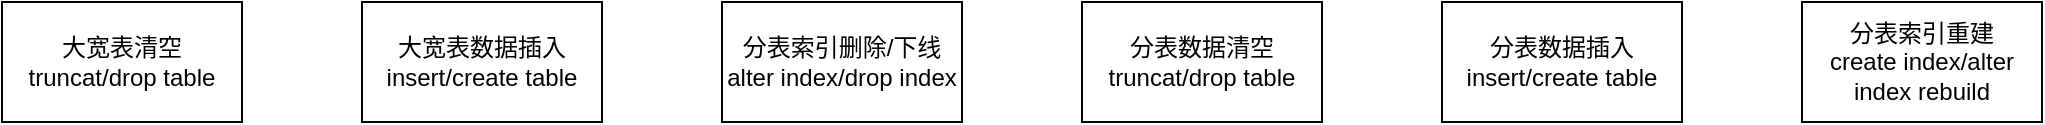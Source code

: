 <mxfile version="20.3.6" type="github">
  <diagram id="nOM_qMWvI7SmRG-4jjiQ" name="第 1 页">
    <mxGraphModel dx="1210" dy="1161" grid="1" gridSize="10" guides="1" tooltips="1" connect="1" arrows="1" fold="1" page="1" pageScale="1" pageWidth="850" pageHeight="1100" math="0" shadow="0">
      <root>
        <mxCell id="0" />
        <mxCell id="1" parent="0" />
        <mxCell id="yaBNe6Gv_1-j6mTm1Kx--1" value="大宽表清空&lt;br&gt;truncat/drop table" style="rounded=0;whiteSpace=wrap;html=1;" vertex="1" parent="1">
          <mxGeometry x="10" y="520" width="120" height="60" as="geometry" />
        </mxCell>
        <mxCell id="yaBNe6Gv_1-j6mTm1Kx--2" value="大宽表数据插入&lt;br&gt;insert/create table" style="rounded=0;whiteSpace=wrap;html=1;" vertex="1" parent="1">
          <mxGeometry x="190" y="520" width="120" height="60" as="geometry" />
        </mxCell>
        <mxCell id="yaBNe6Gv_1-j6mTm1Kx--3" value="分表索引删除/下线&lt;br&gt;alter index/drop index" style="rounded=0;whiteSpace=wrap;html=1;" vertex="1" parent="1">
          <mxGeometry x="370" y="520" width="120" height="60" as="geometry" />
        </mxCell>
        <mxCell id="yaBNe6Gv_1-j6mTm1Kx--4" value="分表数据插入&lt;br&gt;insert/create table" style="rounded=0;whiteSpace=wrap;html=1;" vertex="1" parent="1">
          <mxGeometry x="730" y="520" width="120" height="60" as="geometry" />
        </mxCell>
        <mxCell id="yaBNe6Gv_1-j6mTm1Kx--5" value="分表数据清空&lt;br&gt;truncat/drop table" style="rounded=0;whiteSpace=wrap;html=1;" vertex="1" parent="1">
          <mxGeometry x="550" y="520" width="120" height="60" as="geometry" />
        </mxCell>
        <mxCell id="yaBNe6Gv_1-j6mTm1Kx--6" value="分表索引重建&lt;br&gt;create index/alter index rebuild" style="rounded=0;whiteSpace=wrap;html=1;" vertex="1" parent="1">
          <mxGeometry x="910" y="520" width="120" height="60" as="geometry" />
        </mxCell>
      </root>
    </mxGraphModel>
  </diagram>
</mxfile>
